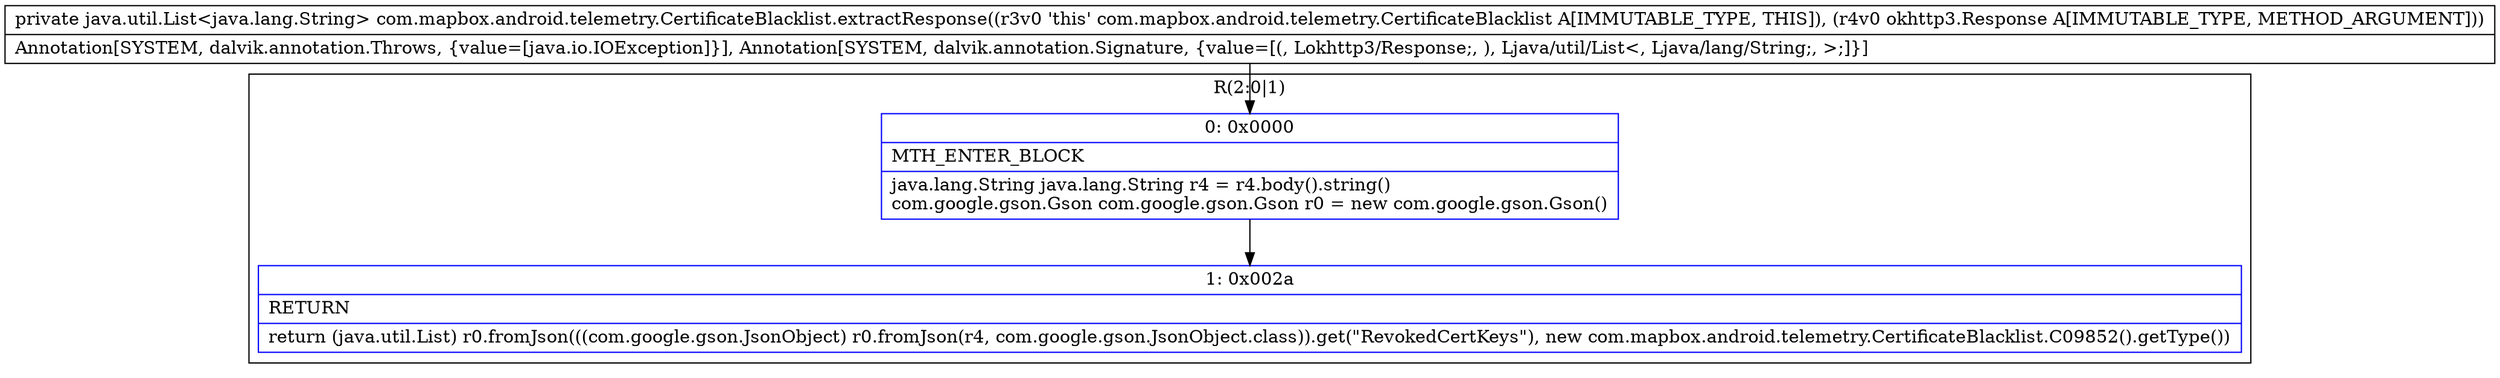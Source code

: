 digraph "CFG forcom.mapbox.android.telemetry.CertificateBlacklist.extractResponse(Lokhttp3\/Response;)Ljava\/util\/List;" {
subgraph cluster_Region_1692445147 {
label = "R(2:0|1)";
node [shape=record,color=blue];
Node_0 [shape=record,label="{0\:\ 0x0000|MTH_ENTER_BLOCK\l|java.lang.String java.lang.String r4 = r4.body().string()\lcom.google.gson.Gson com.google.gson.Gson r0 = new com.google.gson.Gson()\l}"];
Node_1 [shape=record,label="{1\:\ 0x002a|RETURN\l|return (java.util.List) r0.fromJson(((com.google.gson.JsonObject) r0.fromJson(r4, com.google.gson.JsonObject.class)).get(\"RevokedCertKeys\"), new com.mapbox.android.telemetry.CertificateBlacklist.C09852().getType())\l}"];
}
MethodNode[shape=record,label="{private java.util.List\<java.lang.String\> com.mapbox.android.telemetry.CertificateBlacklist.extractResponse((r3v0 'this' com.mapbox.android.telemetry.CertificateBlacklist A[IMMUTABLE_TYPE, THIS]), (r4v0 okhttp3.Response A[IMMUTABLE_TYPE, METHOD_ARGUMENT]))  | Annotation[SYSTEM, dalvik.annotation.Throws, \{value=[java.io.IOException]\}], Annotation[SYSTEM, dalvik.annotation.Signature, \{value=[(, Lokhttp3\/Response;, ), Ljava\/util\/List\<, Ljava\/lang\/String;, \>;]\}]\l}"];
MethodNode -> Node_0;
Node_0 -> Node_1;
}

